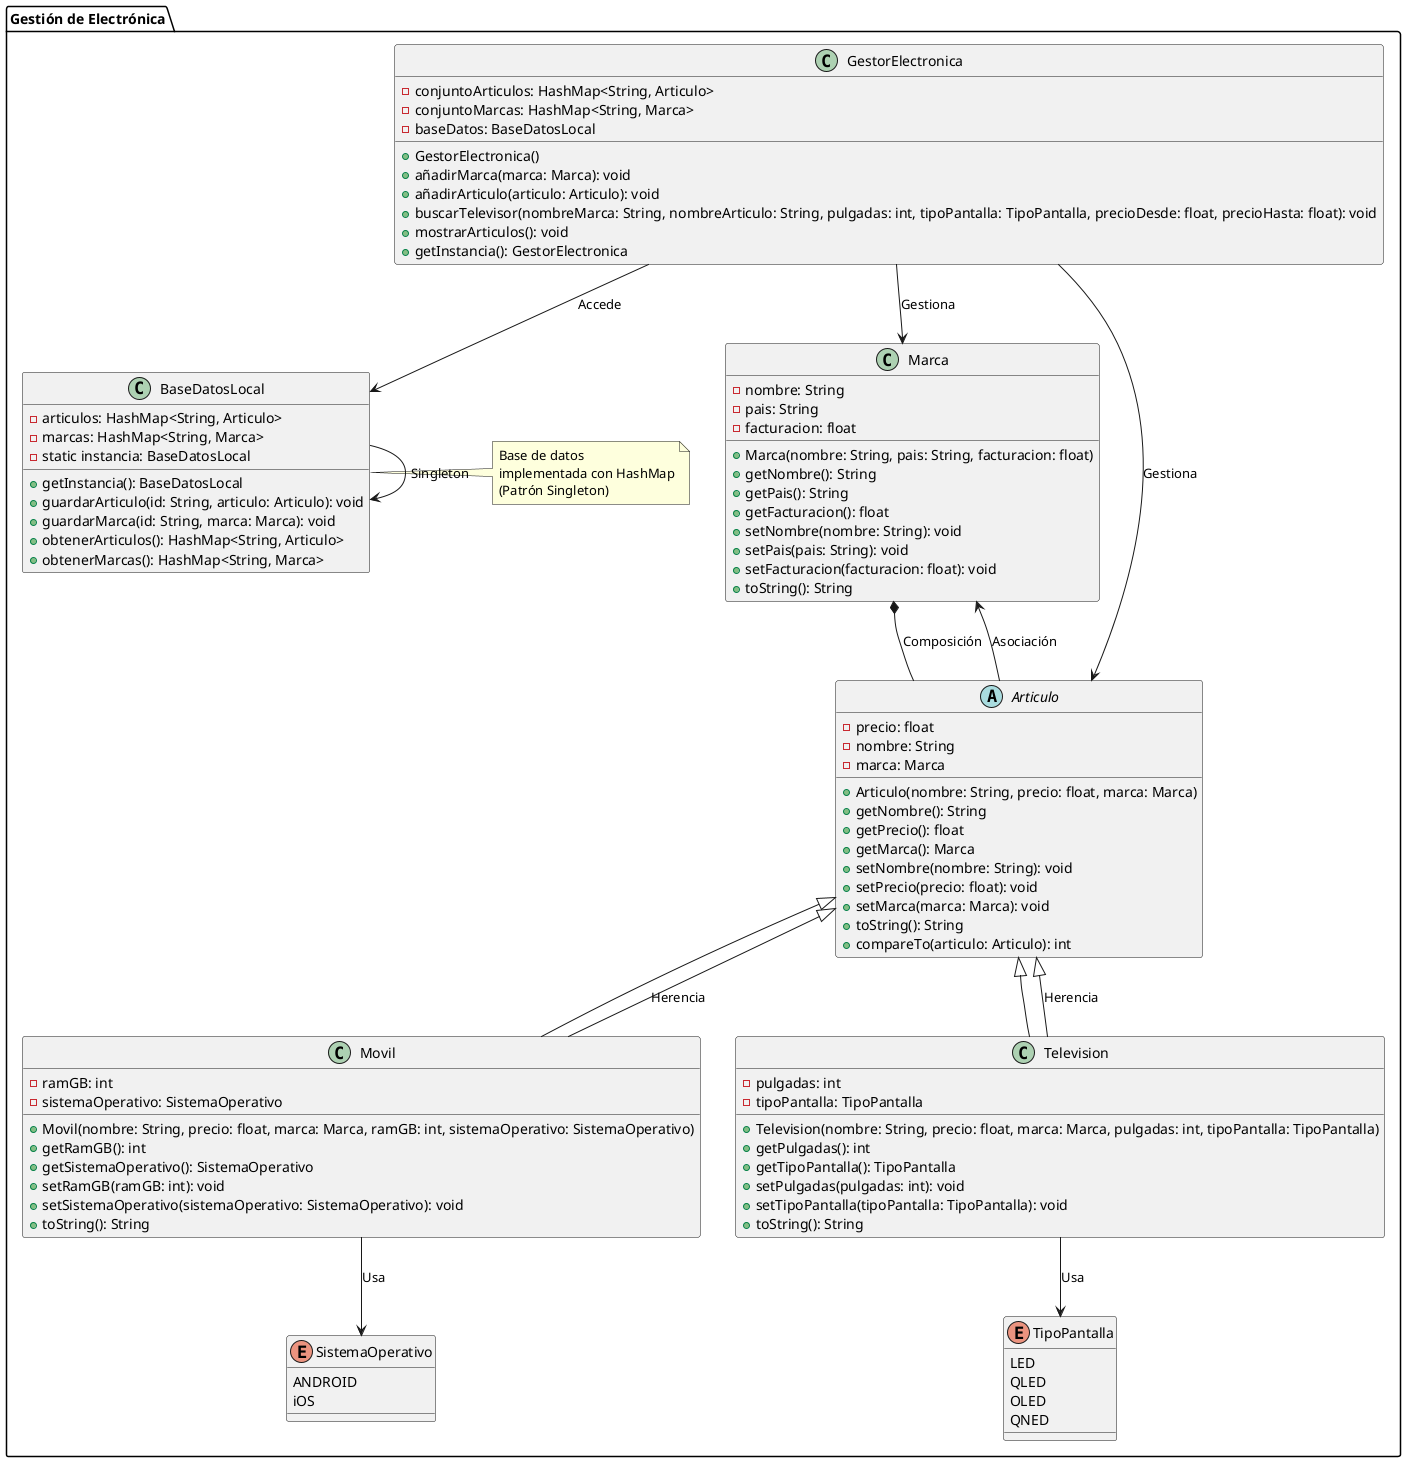@startuml
package "Gestión de Electrónica" {
    class Marca {
        - nombre: String
        - pais: String
        - facturacion: float
        + Marca(nombre: String, pais: String, facturacion: float)
        + getNombre(): String
        + getPais(): String
        + getFacturacion(): float
        + setNombre(nombre: String): void
        + setPais(pais: String): void
        + setFacturacion(facturacion: float): void
        + toString(): String
    }

    abstract class Articulo {
        - precio: float
        - nombre: String
        - marca: Marca
        + Articulo(nombre: String, precio: float, marca: Marca)
        + getNombre(): String
        + getPrecio(): float
        + getMarca(): Marca
        + setNombre(nombre: String): void
        + setPrecio(precio: float): void
        + setMarca(marca: Marca): void
        + toString(): String
        + compareTo(articulo: Articulo): int
    }

    class Movil extends Articulo {
        - ramGB: int
        - sistemaOperativo: SistemaOperativo
        + Movil(nombre: String, precio: float, marca: Marca, ramGB: int, sistemaOperativo: SistemaOperativo)
        + getRamGB(): int
        + getSistemaOperativo(): SistemaOperativo
        + setRamGB(ramGB: int): void
        + setSistemaOperativo(sistemaOperativo: SistemaOperativo): void
        + toString(): String
    }

    class Television extends Articulo {
        - pulgadas: int
        - tipoPantalla: TipoPantalla
        + Television(nombre: String, precio: float, marca: Marca, pulgadas: int, tipoPantalla: TipoPantalla)
        + getPulgadas(): int
        + getTipoPantalla(): TipoPantalla
        + setPulgadas(pulgadas: int): void
        + setTipoPantalla(tipoPantalla: TipoPantalla): void
        + toString(): String
    }

    enum SistemaOperativo {
        ANDROID
        iOS
    }

    enum TipoPantalla {
        LED
        QLED
        OLED
        QNED
    }

    class GestorElectronica {
        - conjuntoArticulos: HashMap<String, Articulo>
        - conjuntoMarcas: HashMap<String, Marca>
        - baseDatos: BaseDatosLocal
        + GestorElectronica()
        + añadirMarca(marca: Marca): void
        + añadirArticulo(articulo: Articulo): void
        + buscarTelevisor(nombreMarca: String, nombreArticulo: String, pulgadas: int, tipoPantalla: TipoPantalla, precioDesde: float, precioHasta: float): void
        + mostrarArticulos(): void
        + getInstancia(): GestorElectronica
    }

    class BaseDatosLocal {
        - articulos: HashMap<String, Articulo>
        - marcas: HashMap<String, Marca>
        - static instancia: BaseDatosLocal
        + getInstancia(): BaseDatosLocal
        + guardarArticulo(id: String, articulo: Articulo): void
        + guardarMarca(id: String, marca: Marca): void
        + obtenerArticulos(): HashMap<String, Articulo>
        + obtenerMarcas(): HashMap<String, Marca>
    }

    Marca *-- Articulo : "Composición"
    Articulo <|-- Movil : "Herencia"
    Articulo <|-- Television : "Herencia"
    Movil --> SistemaOperativo : "Usa"
    Television --> TipoPantalla : "Usa"
    GestorElectronica --> BaseDatosLocal : "Accede"
    GestorElectronica --> Articulo : "Gestiona"
    GestorElectronica --> Marca : "Gestiona"
    BaseDatosLocal --> BaseDatosLocal : "Singleton"
    Articulo --> Marca : "Asociación"

    note right of BaseDatosLocal : Base de datos\nimplementada con HashMap\n(Patrón Singleton)
}

@enduml